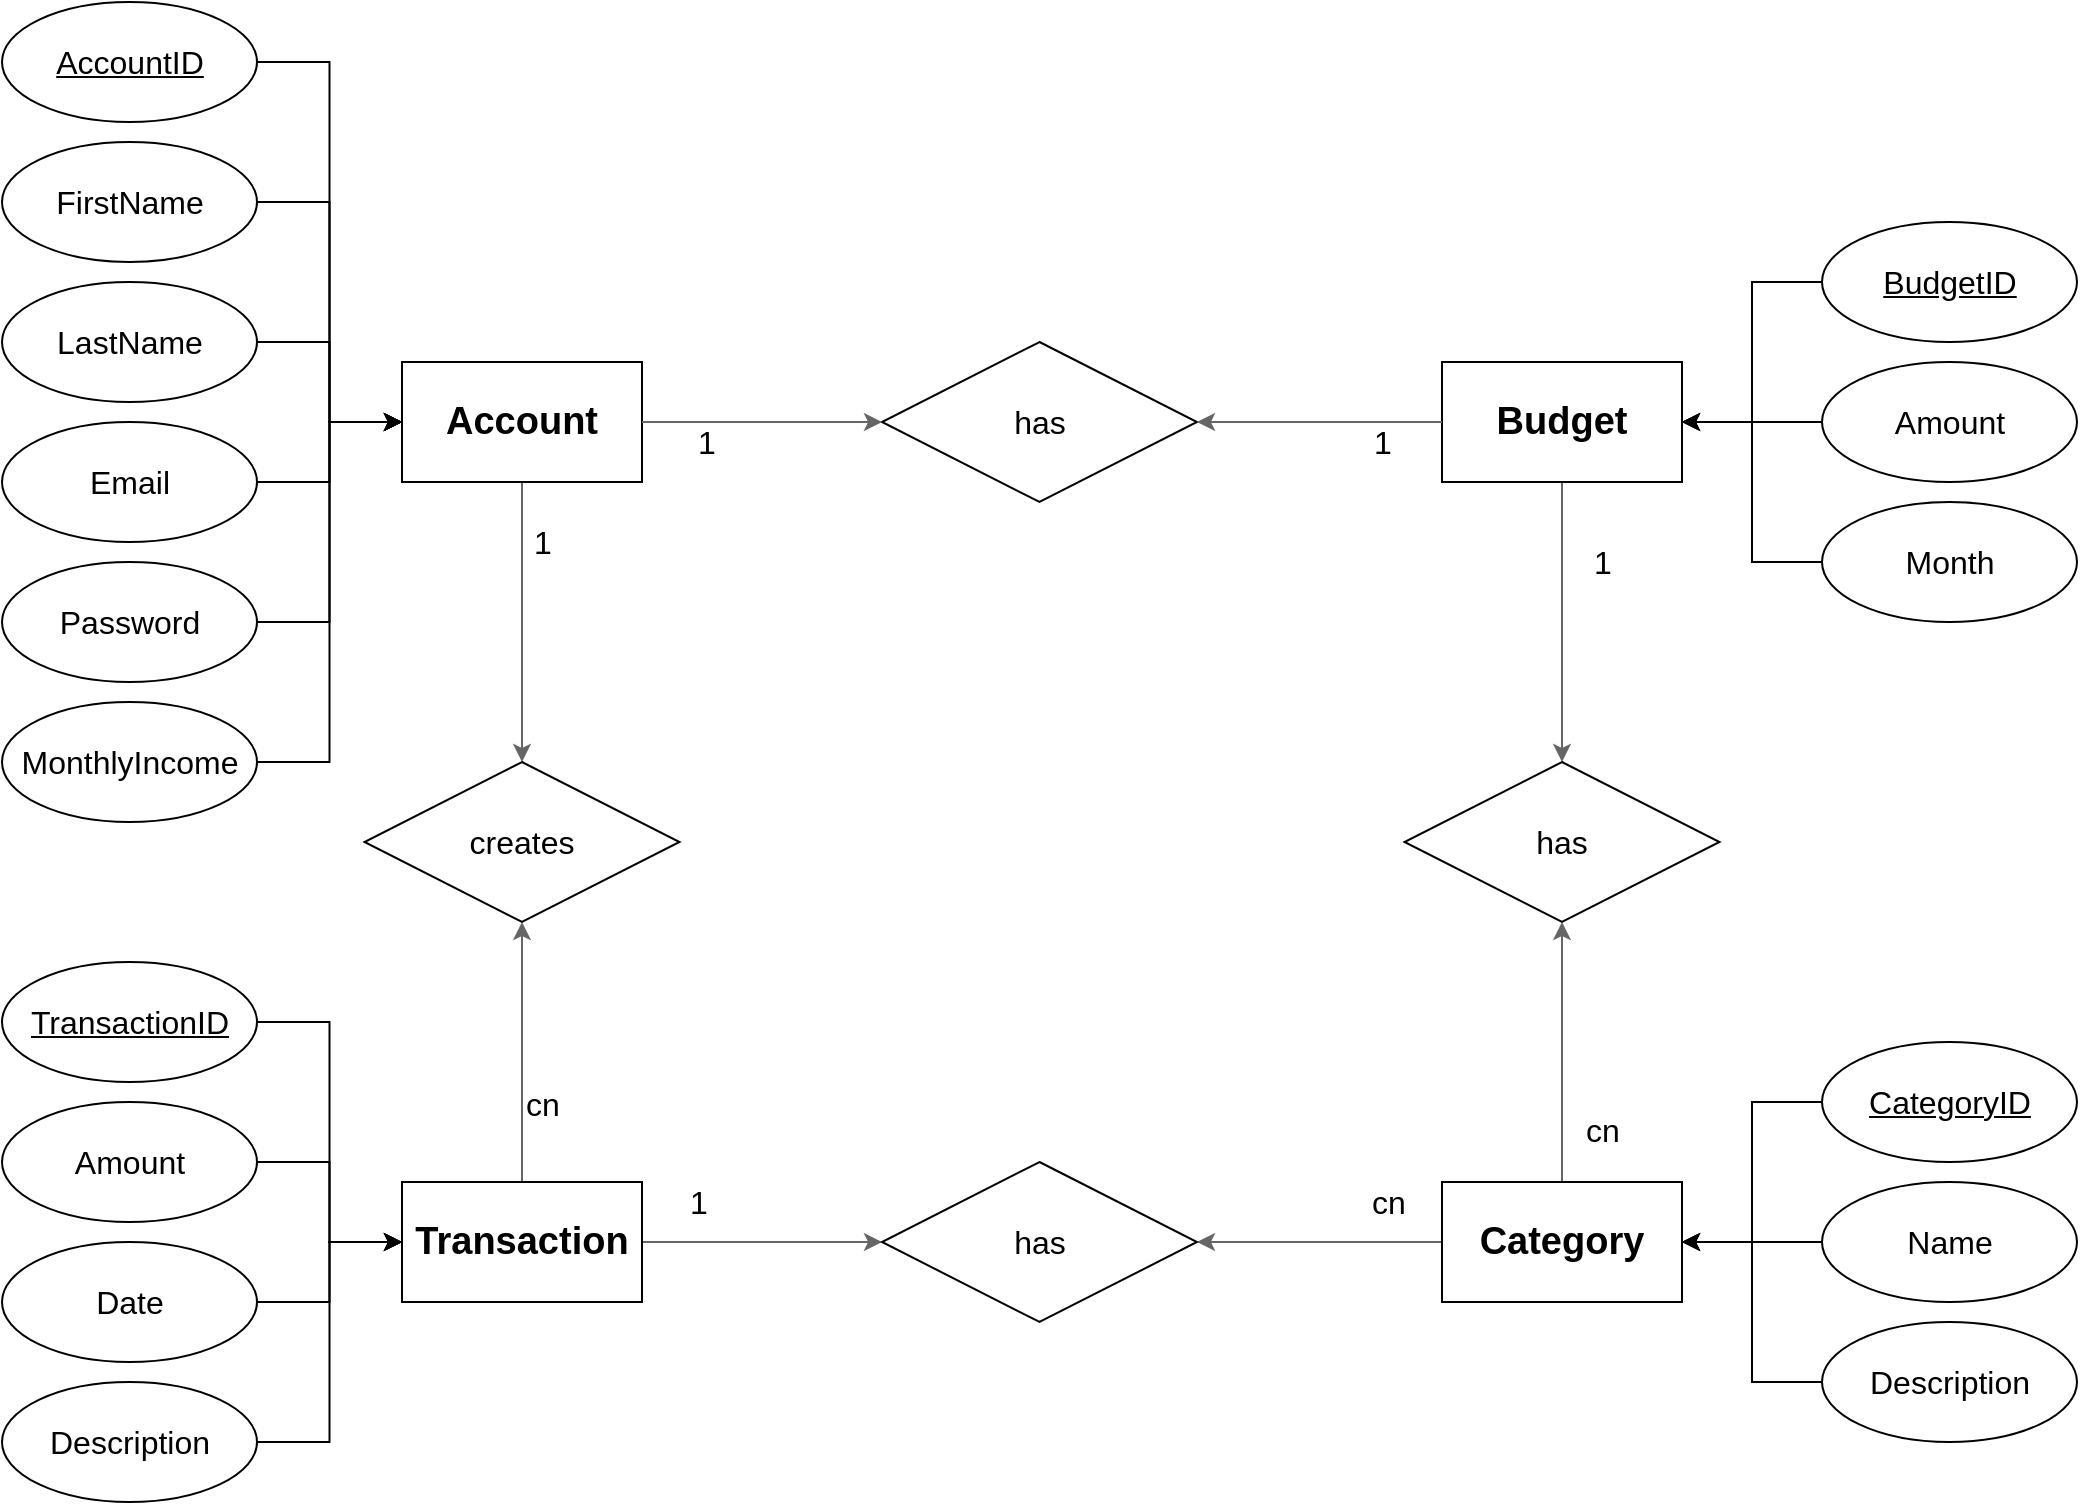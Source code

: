 <mxfile version="25.0.2">
  <diagram name="Seite-1" id="NlbT0a8REkliocfvdIxX">
    <mxGraphModel dx="2390" dy="1673" grid="1" gridSize="10" guides="1" tooltips="1" connect="1" arrows="1" fold="1" page="1" pageScale="1" pageWidth="1654" pageHeight="1169" math="0" shadow="0">
      <root>
        <mxCell id="0" />
        <mxCell id="1" parent="0" />
        <mxCell id="r1jKMYBdAPmr1-CdIE-D-44" style="rounded=0;orthogonalLoop=1;jettySize=auto;html=1;exitX=0.5;exitY=1;exitDx=0;exitDy=0;entryX=0.5;entryY=0;entryDx=0;entryDy=0;strokeColor=#666666;fillColor=#f5f5f5;gradientColor=#b3b3b3;" edge="1" parent="1" source="r1jKMYBdAPmr1-CdIE-D-1" target="r1jKMYBdAPmr1-CdIE-D-43">
          <mxGeometry relative="1" as="geometry" />
        </mxCell>
        <mxCell id="r1jKMYBdAPmr1-CdIE-D-46" value="1" style="edgeLabel;html=1;align=center;verticalAlign=middle;resizable=0;points=[];fontSize=16;" vertex="1" connectable="0" parent="r1jKMYBdAPmr1-CdIE-D-44">
          <mxGeometry x="-0.557" y="1" relative="1" as="geometry">
            <mxPoint x="9" y="-1" as="offset" />
          </mxGeometry>
        </mxCell>
        <mxCell id="r1jKMYBdAPmr1-CdIE-D-1" value="&lt;font style=&quot;font-size: 19px;&quot;&gt;&lt;b&gt;Account&lt;/b&gt;&lt;/font&gt;" style="rounded=0;whiteSpace=wrap;html=1;" vertex="1" parent="1">
          <mxGeometry x="508" y="390" width="120" height="60" as="geometry" />
        </mxCell>
        <mxCell id="r1jKMYBdAPmr1-CdIE-D-52" style="rounded=0;orthogonalLoop=1;jettySize=auto;html=1;exitX=0;exitY=0.5;exitDx=0;exitDy=0;entryX=1;entryY=0.5;entryDx=0;entryDy=0;strokeColor=#666666;fillColor=#f5f5f5;gradientColor=#b3b3b3;" edge="1" parent="1" source="r1jKMYBdAPmr1-CdIE-D-3" target="r1jKMYBdAPmr1-CdIE-D-51">
          <mxGeometry relative="1" as="geometry" />
        </mxCell>
        <mxCell id="r1jKMYBdAPmr1-CdIE-D-55" value="cn" style="edgeLabel;html=1;align=center;verticalAlign=middle;resizable=0;points=[];fontSize=16;" vertex="1" connectable="0" parent="r1jKMYBdAPmr1-CdIE-D-52">
          <mxGeometry x="-0.549" y="-3" relative="1" as="geometry">
            <mxPoint y="-17" as="offset" />
          </mxGeometry>
        </mxCell>
        <mxCell id="r1jKMYBdAPmr1-CdIE-D-65" style="rounded=0;orthogonalLoop=1;jettySize=auto;html=1;exitX=0.5;exitY=0;exitDx=0;exitDy=0;entryX=0.5;entryY=1;entryDx=0;entryDy=0;strokeColor=#666666;fillColor=#f5f5f5;gradientColor=#b3b3b3;" edge="1" parent="1" source="r1jKMYBdAPmr1-CdIE-D-3" target="r1jKMYBdAPmr1-CdIE-D-63">
          <mxGeometry relative="1" as="geometry" />
        </mxCell>
        <mxCell id="r1jKMYBdAPmr1-CdIE-D-67" value="cn" style="edgeLabel;html=1;align=center;verticalAlign=middle;resizable=0;points=[];fontSize=16;" vertex="1" connectable="0" parent="r1jKMYBdAPmr1-CdIE-D-65">
          <mxGeometry x="-0.598" relative="1" as="geometry">
            <mxPoint x="20" as="offset" />
          </mxGeometry>
        </mxCell>
        <mxCell id="r1jKMYBdAPmr1-CdIE-D-3" value="&lt;font style=&quot;font-size: 19px;&quot;&gt;&lt;b&gt;Category&lt;/b&gt;&lt;/font&gt;" style="rounded=0;whiteSpace=wrap;html=1;" vertex="1" parent="1">
          <mxGeometry x="1028" y="800" width="120" height="60" as="geometry" />
        </mxCell>
        <mxCell id="r1jKMYBdAPmr1-CdIE-D-45" style="rounded=0;orthogonalLoop=1;jettySize=auto;html=1;exitX=0.5;exitY=0;exitDx=0;exitDy=0;entryX=0.5;entryY=1;entryDx=0;entryDy=0;strokeColor=#666666;fillColor=#f5f5f5;gradientColor=#b3b3b3;" edge="1" parent="1" source="r1jKMYBdAPmr1-CdIE-D-4" target="r1jKMYBdAPmr1-CdIE-D-43">
          <mxGeometry relative="1" as="geometry" />
        </mxCell>
        <mxCell id="r1jKMYBdAPmr1-CdIE-D-47" value="cn" style="edgeLabel;html=1;align=center;verticalAlign=middle;resizable=0;points=[];fontSize=16;" vertex="1" connectable="0" parent="r1jKMYBdAPmr1-CdIE-D-45">
          <mxGeometry x="-0.701" y="-1" relative="1" as="geometry">
            <mxPoint x="9" y="-20" as="offset" />
          </mxGeometry>
        </mxCell>
        <mxCell id="r1jKMYBdAPmr1-CdIE-D-53" style="rounded=0;orthogonalLoop=1;jettySize=auto;html=1;exitX=1;exitY=0.5;exitDx=0;exitDy=0;entryX=0;entryY=0.5;entryDx=0;entryDy=0;strokeColor=#666666;fillColor=#f5f5f5;gradientColor=#b3b3b3;" edge="1" parent="1" source="r1jKMYBdAPmr1-CdIE-D-4" target="r1jKMYBdAPmr1-CdIE-D-51">
          <mxGeometry relative="1" as="geometry" />
        </mxCell>
        <mxCell id="r1jKMYBdAPmr1-CdIE-D-54" value="1" style="edgeLabel;html=1;align=center;verticalAlign=middle;resizable=0;points=[];fontSize=16;" vertex="1" connectable="0" parent="r1jKMYBdAPmr1-CdIE-D-53">
          <mxGeometry x="-0.541" y="4" relative="1" as="geometry">
            <mxPoint y="-16" as="offset" />
          </mxGeometry>
        </mxCell>
        <mxCell id="r1jKMYBdAPmr1-CdIE-D-4" value="&lt;font style=&quot;font-size: 19px;&quot;&gt;&lt;b&gt;Transaction&lt;/b&gt;&lt;/font&gt;" style="rounded=0;whiteSpace=wrap;html=1;" vertex="1" parent="1">
          <mxGeometry x="508" y="800" width="120" height="60" as="geometry" />
        </mxCell>
        <mxCell id="r1jKMYBdAPmr1-CdIE-D-64" style="rounded=0;orthogonalLoop=1;jettySize=auto;html=1;exitX=0.5;exitY=1;exitDx=0;exitDy=0;entryX=0.5;entryY=0;entryDx=0;entryDy=0;strokeColor=#666666;fillColor=#f5f5f5;gradientColor=#b3b3b3;" edge="1" parent="1" source="r1jKMYBdAPmr1-CdIE-D-5" target="r1jKMYBdAPmr1-CdIE-D-63">
          <mxGeometry relative="1" as="geometry" />
        </mxCell>
        <mxCell id="r1jKMYBdAPmr1-CdIE-D-66" value="1" style="edgeLabel;html=1;align=center;verticalAlign=middle;resizable=0;points=[];fontSize=16;" vertex="1" connectable="0" parent="r1jKMYBdAPmr1-CdIE-D-64">
          <mxGeometry x="-0.495" relative="1" as="geometry">
            <mxPoint x="20" y="4" as="offset" />
          </mxGeometry>
        </mxCell>
        <mxCell id="r1jKMYBdAPmr1-CdIE-D-5" value="&lt;font style=&quot;font-size: 19px;&quot;&gt;&lt;b&gt;Budget&lt;/b&gt;&lt;/font&gt;" style="rounded=0;whiteSpace=wrap;html=1;" vertex="1" parent="1">
          <mxGeometry x="1028" y="390" width="120" height="60" as="geometry" />
        </mxCell>
        <mxCell id="r1jKMYBdAPmr1-CdIE-D-13" style="edgeStyle=orthogonalEdgeStyle;rounded=0;orthogonalLoop=1;jettySize=auto;html=1;exitX=1;exitY=0.5;exitDx=0;exitDy=0;entryX=0;entryY=0.5;entryDx=0;entryDy=0;" edge="1" parent="1" source="r1jKMYBdAPmr1-CdIE-D-6" target="r1jKMYBdAPmr1-CdIE-D-1">
          <mxGeometry relative="1" as="geometry" />
        </mxCell>
        <mxCell id="r1jKMYBdAPmr1-CdIE-D-6" value="&lt;u&gt;AccountID&lt;/u&gt;" style="ellipse;whiteSpace=wrap;html=1;fontSize=16;" vertex="1" parent="1">
          <mxGeometry x="308" y="210" width="127.5" height="60" as="geometry" />
        </mxCell>
        <mxCell id="r1jKMYBdAPmr1-CdIE-D-38" style="edgeStyle=orthogonalEdgeStyle;rounded=0;orthogonalLoop=1;jettySize=auto;html=1;exitX=1;exitY=0.5;exitDx=0;exitDy=0;entryX=0;entryY=0.5;entryDx=0;entryDy=0;" edge="1" parent="1" source="r1jKMYBdAPmr1-CdIE-D-7" target="r1jKMYBdAPmr1-CdIE-D-4">
          <mxGeometry relative="1" as="geometry" />
        </mxCell>
        <mxCell id="r1jKMYBdAPmr1-CdIE-D-7" value="&lt;u&gt;TransactionID&lt;/u&gt;" style="ellipse;whiteSpace=wrap;html=1;fontSize=16;" vertex="1" parent="1">
          <mxGeometry x="308" y="690" width="127.5" height="60" as="geometry" />
        </mxCell>
        <mxCell id="r1jKMYBdAPmr1-CdIE-D-14" style="edgeStyle=orthogonalEdgeStyle;rounded=0;orthogonalLoop=1;jettySize=auto;html=1;exitX=1;exitY=0.5;exitDx=0;exitDy=0;entryX=0;entryY=0.5;entryDx=0;entryDy=0;" edge="1" parent="1" source="r1jKMYBdAPmr1-CdIE-D-8" target="r1jKMYBdAPmr1-CdIE-D-1">
          <mxGeometry relative="1" as="geometry" />
        </mxCell>
        <mxCell id="r1jKMYBdAPmr1-CdIE-D-8" value="FirstName" style="ellipse;whiteSpace=wrap;html=1;fontSize=16;" vertex="1" parent="1">
          <mxGeometry x="308" y="280" width="127.5" height="60" as="geometry" />
        </mxCell>
        <mxCell id="r1jKMYBdAPmr1-CdIE-D-16" style="edgeStyle=orthogonalEdgeStyle;rounded=0;orthogonalLoop=1;jettySize=auto;html=1;exitX=1;exitY=0.5;exitDx=0;exitDy=0;entryX=0;entryY=0.5;entryDx=0;entryDy=0;" edge="1" parent="1" source="r1jKMYBdAPmr1-CdIE-D-9" target="r1jKMYBdAPmr1-CdIE-D-1">
          <mxGeometry relative="1" as="geometry" />
        </mxCell>
        <mxCell id="r1jKMYBdAPmr1-CdIE-D-9" value="LastName" style="ellipse;whiteSpace=wrap;html=1;fontSize=16;" vertex="1" parent="1">
          <mxGeometry x="308" y="350" width="127.5" height="60" as="geometry" />
        </mxCell>
        <mxCell id="r1jKMYBdAPmr1-CdIE-D-17" style="edgeStyle=orthogonalEdgeStyle;rounded=0;orthogonalLoop=1;jettySize=auto;html=1;exitX=1;exitY=0.5;exitDx=0;exitDy=0;entryX=0;entryY=0.5;entryDx=0;entryDy=0;" edge="1" parent="1" source="r1jKMYBdAPmr1-CdIE-D-10" target="r1jKMYBdAPmr1-CdIE-D-1">
          <mxGeometry relative="1" as="geometry" />
        </mxCell>
        <mxCell id="r1jKMYBdAPmr1-CdIE-D-10" value="Email" style="ellipse;whiteSpace=wrap;html=1;fontSize=16;" vertex="1" parent="1">
          <mxGeometry x="308" y="420" width="127.5" height="60" as="geometry" />
        </mxCell>
        <mxCell id="r1jKMYBdAPmr1-CdIE-D-18" style="edgeStyle=orthogonalEdgeStyle;rounded=0;orthogonalLoop=1;jettySize=auto;html=1;exitX=1;exitY=0.5;exitDx=0;exitDy=0;entryX=0;entryY=0.5;entryDx=0;entryDy=0;" edge="1" parent="1" source="r1jKMYBdAPmr1-CdIE-D-11" target="r1jKMYBdAPmr1-CdIE-D-1">
          <mxGeometry relative="1" as="geometry" />
        </mxCell>
        <mxCell id="r1jKMYBdAPmr1-CdIE-D-11" value="Password" style="ellipse;whiteSpace=wrap;html=1;fontSize=16;" vertex="1" parent="1">
          <mxGeometry x="308" y="490" width="127.5" height="60" as="geometry" />
        </mxCell>
        <mxCell id="r1jKMYBdAPmr1-CdIE-D-19" style="edgeStyle=orthogonalEdgeStyle;rounded=0;orthogonalLoop=1;jettySize=auto;html=1;exitX=1;exitY=0.5;exitDx=0;exitDy=0;entryX=0;entryY=0.5;entryDx=0;entryDy=0;" edge="1" parent="1" source="r1jKMYBdAPmr1-CdIE-D-12" target="r1jKMYBdAPmr1-CdIE-D-1">
          <mxGeometry relative="1" as="geometry" />
        </mxCell>
        <mxCell id="r1jKMYBdAPmr1-CdIE-D-12" value="MonthlyIncome" style="ellipse;whiteSpace=wrap;html=1;fontSize=16;" vertex="1" parent="1">
          <mxGeometry x="308" y="560" width="127.5" height="60" as="geometry" />
        </mxCell>
        <mxCell id="r1jKMYBdAPmr1-CdIE-D-39" style="edgeStyle=orthogonalEdgeStyle;rounded=0;orthogonalLoop=1;jettySize=auto;html=1;exitX=1;exitY=0.5;exitDx=0;exitDy=0;entryX=0;entryY=0.5;entryDx=0;entryDy=0;" edge="1" parent="1" source="r1jKMYBdAPmr1-CdIE-D-22" target="r1jKMYBdAPmr1-CdIE-D-4">
          <mxGeometry relative="1" as="geometry" />
        </mxCell>
        <mxCell id="r1jKMYBdAPmr1-CdIE-D-22" value="Amount" style="ellipse;whiteSpace=wrap;html=1;fontSize=16;" vertex="1" parent="1">
          <mxGeometry x="308" y="760" width="127.5" height="60" as="geometry" />
        </mxCell>
        <mxCell id="r1jKMYBdAPmr1-CdIE-D-41" style="edgeStyle=orthogonalEdgeStyle;rounded=0;orthogonalLoop=1;jettySize=auto;html=1;exitX=1;exitY=0.5;exitDx=0;exitDy=0;entryX=0;entryY=0.5;entryDx=0;entryDy=0;" edge="1" parent="1" source="r1jKMYBdAPmr1-CdIE-D-23" target="r1jKMYBdAPmr1-CdIE-D-4">
          <mxGeometry relative="1" as="geometry" />
        </mxCell>
        <mxCell id="r1jKMYBdAPmr1-CdIE-D-23" value="Date" style="ellipse;whiteSpace=wrap;html=1;fontSize=16;" vertex="1" parent="1">
          <mxGeometry x="308" y="830" width="127.5" height="60" as="geometry" />
        </mxCell>
        <mxCell id="r1jKMYBdAPmr1-CdIE-D-42" style="edgeStyle=orthogonalEdgeStyle;rounded=0;orthogonalLoop=1;jettySize=auto;html=1;exitX=1;exitY=0.5;exitDx=0;exitDy=0;entryX=0;entryY=0.5;entryDx=0;entryDy=0;" edge="1" parent="1" source="r1jKMYBdAPmr1-CdIE-D-24" target="r1jKMYBdAPmr1-CdIE-D-4">
          <mxGeometry relative="1" as="geometry" />
        </mxCell>
        <mxCell id="r1jKMYBdAPmr1-CdIE-D-24" value="Description" style="ellipse;whiteSpace=wrap;html=1;fontSize=16;" vertex="1" parent="1">
          <mxGeometry x="308" y="900" width="127.5" height="60" as="geometry" />
        </mxCell>
        <mxCell id="r1jKMYBdAPmr1-CdIE-D-48" style="edgeStyle=orthogonalEdgeStyle;rounded=0;orthogonalLoop=1;jettySize=auto;html=1;exitX=0;exitY=0.5;exitDx=0;exitDy=0;entryX=1;entryY=0.5;entryDx=0;entryDy=0;" edge="1" parent="1" source="r1jKMYBdAPmr1-CdIE-D-25" target="r1jKMYBdAPmr1-CdIE-D-3">
          <mxGeometry relative="1" as="geometry" />
        </mxCell>
        <mxCell id="r1jKMYBdAPmr1-CdIE-D-25" value="&lt;u&gt;CategoryID&lt;/u&gt;" style="ellipse;whiteSpace=wrap;html=1;fontSize=16;" vertex="1" parent="1">
          <mxGeometry x="1218" y="730" width="127.5" height="60" as="geometry" />
        </mxCell>
        <mxCell id="r1jKMYBdAPmr1-CdIE-D-49" style="edgeStyle=orthogonalEdgeStyle;rounded=0;orthogonalLoop=1;jettySize=auto;html=1;exitX=0;exitY=0.5;exitDx=0;exitDy=0;entryX=1;entryY=0.5;entryDx=0;entryDy=0;" edge="1" parent="1" source="r1jKMYBdAPmr1-CdIE-D-26" target="r1jKMYBdAPmr1-CdIE-D-3">
          <mxGeometry relative="1" as="geometry" />
        </mxCell>
        <mxCell id="r1jKMYBdAPmr1-CdIE-D-26" value="Name" style="ellipse;whiteSpace=wrap;html=1;fontSize=16;" vertex="1" parent="1">
          <mxGeometry x="1218" y="800" width="127.5" height="60" as="geometry" />
        </mxCell>
        <mxCell id="r1jKMYBdAPmr1-CdIE-D-50" style="edgeStyle=orthogonalEdgeStyle;rounded=0;orthogonalLoop=1;jettySize=auto;html=1;exitX=0;exitY=0.5;exitDx=0;exitDy=0;entryX=1;entryY=0.5;entryDx=0;entryDy=0;" edge="1" parent="1" source="r1jKMYBdAPmr1-CdIE-D-28" target="r1jKMYBdAPmr1-CdIE-D-3">
          <mxGeometry relative="1" as="geometry" />
        </mxCell>
        <mxCell id="r1jKMYBdAPmr1-CdIE-D-28" value="Description" style="ellipse;whiteSpace=wrap;html=1;fontSize=16;" vertex="1" parent="1">
          <mxGeometry x="1218" y="870" width="127.5" height="60" as="geometry" />
        </mxCell>
        <mxCell id="r1jKMYBdAPmr1-CdIE-D-62" style="edgeStyle=orthogonalEdgeStyle;rounded=0;orthogonalLoop=1;jettySize=auto;html=1;exitX=0;exitY=0.5;exitDx=0;exitDy=0;entryX=1;entryY=0.5;entryDx=0;entryDy=0;" edge="1" parent="1" source="r1jKMYBdAPmr1-CdIE-D-33" target="r1jKMYBdAPmr1-CdIE-D-5">
          <mxGeometry relative="1" as="geometry" />
        </mxCell>
        <mxCell id="r1jKMYBdAPmr1-CdIE-D-33" value="&lt;u&gt;BudgetID&lt;/u&gt;" style="ellipse;whiteSpace=wrap;html=1;fontSize=16;" vertex="1" parent="1">
          <mxGeometry x="1218" y="320" width="127.5" height="60" as="geometry" />
        </mxCell>
        <mxCell id="r1jKMYBdAPmr1-CdIE-D-61" style="edgeStyle=orthogonalEdgeStyle;rounded=0;orthogonalLoop=1;jettySize=auto;html=1;exitX=0;exitY=0.5;exitDx=0;exitDy=0;entryX=1;entryY=0.5;entryDx=0;entryDy=0;" edge="1" parent="1" source="r1jKMYBdAPmr1-CdIE-D-35" target="r1jKMYBdAPmr1-CdIE-D-5">
          <mxGeometry relative="1" as="geometry" />
        </mxCell>
        <mxCell id="r1jKMYBdAPmr1-CdIE-D-35" value="Amount" style="ellipse;whiteSpace=wrap;html=1;fontSize=16;" vertex="1" parent="1">
          <mxGeometry x="1218" y="390" width="127.5" height="60" as="geometry" />
        </mxCell>
        <mxCell id="r1jKMYBdAPmr1-CdIE-D-60" style="edgeStyle=orthogonalEdgeStyle;rounded=0;orthogonalLoop=1;jettySize=auto;html=1;exitX=0;exitY=0.5;exitDx=0;exitDy=0;entryX=1;entryY=0.5;entryDx=0;entryDy=0;" edge="1" parent="1" source="r1jKMYBdAPmr1-CdIE-D-37" target="r1jKMYBdAPmr1-CdIE-D-5">
          <mxGeometry relative="1" as="geometry" />
        </mxCell>
        <mxCell id="r1jKMYBdAPmr1-CdIE-D-37" value="Month" style="ellipse;whiteSpace=wrap;html=1;fontSize=16;" vertex="1" parent="1">
          <mxGeometry x="1218" y="460" width="127.5" height="60" as="geometry" />
        </mxCell>
        <mxCell id="r1jKMYBdAPmr1-CdIE-D-43" value="&lt;font style=&quot;font-size: 16px;&quot;&gt;creates&lt;/font&gt;" style="rhombus;whiteSpace=wrap;html=1;" vertex="1" parent="1">
          <mxGeometry x="489.25" y="590" width="157.5" height="80" as="geometry" />
        </mxCell>
        <mxCell id="r1jKMYBdAPmr1-CdIE-D-51" value="&lt;font style=&quot;font-size: 16px;&quot;&gt;has&lt;/font&gt;" style="rhombus;whiteSpace=wrap;html=1;" vertex="1" parent="1">
          <mxGeometry x="748" y="790" width="157.5" height="80" as="geometry" />
        </mxCell>
        <mxCell id="r1jKMYBdAPmr1-CdIE-D-63" value="&lt;font style=&quot;font-size: 16px;&quot;&gt;has&lt;/font&gt;" style="rhombus;whiteSpace=wrap;html=1;" vertex="1" parent="1">
          <mxGeometry x="1009.25" y="590" width="157.5" height="80" as="geometry" />
        </mxCell>
        <mxCell id="r1jKMYBdAPmr1-CdIE-D-68" value="&lt;font style=&quot;font-size: 16px;&quot;&gt;has&lt;/font&gt;" style="rhombus;whiteSpace=wrap;html=1;" vertex="1" parent="1">
          <mxGeometry x="748" y="380" width="157.5" height="80" as="geometry" />
        </mxCell>
        <mxCell id="r1jKMYBdAPmr1-CdIE-D-69" style="rounded=0;orthogonalLoop=1;jettySize=auto;html=1;exitX=0;exitY=0.5;exitDx=0;exitDy=0;entryX=1;entryY=0.5;entryDx=0;entryDy=0;strokeColor=#666666;fillColor=#f5f5f5;gradientColor=#b3b3b3;" edge="1" parent="1" source="r1jKMYBdAPmr1-CdIE-D-5" target="r1jKMYBdAPmr1-CdIE-D-68">
          <mxGeometry relative="1" as="geometry">
            <mxPoint x="978" y="455" as="sourcePoint" />
            <mxPoint x="978" y="595" as="targetPoint" />
          </mxGeometry>
        </mxCell>
        <mxCell id="r1jKMYBdAPmr1-CdIE-D-70" value="1" style="edgeLabel;html=1;align=center;verticalAlign=middle;resizable=0;points=[];fontSize=16;" vertex="1" connectable="0" parent="r1jKMYBdAPmr1-CdIE-D-69">
          <mxGeometry x="-0.495" relative="1" as="geometry">
            <mxPoint x="1" y="10" as="offset" />
          </mxGeometry>
        </mxCell>
        <mxCell id="r1jKMYBdAPmr1-CdIE-D-71" style="rounded=0;orthogonalLoop=1;jettySize=auto;html=1;exitX=1;exitY=0.5;exitDx=0;exitDy=0;entryX=0;entryY=0.5;entryDx=0;entryDy=0;strokeColor=#666666;fillColor=#f5f5f5;gradientColor=#b3b3b3;" edge="1" parent="1" source="r1jKMYBdAPmr1-CdIE-D-1" target="r1jKMYBdAPmr1-CdIE-D-68">
          <mxGeometry relative="1" as="geometry">
            <mxPoint x="840" y="500" as="sourcePoint" />
            <mxPoint x="718" y="500" as="targetPoint" />
          </mxGeometry>
        </mxCell>
        <mxCell id="r1jKMYBdAPmr1-CdIE-D-72" value="1" style="edgeLabel;html=1;align=center;verticalAlign=middle;resizable=0;points=[];fontSize=16;" vertex="1" connectable="0" parent="r1jKMYBdAPmr1-CdIE-D-71">
          <mxGeometry x="-0.495" relative="1" as="geometry">
            <mxPoint x="1" y="10" as="offset" />
          </mxGeometry>
        </mxCell>
      </root>
    </mxGraphModel>
  </diagram>
</mxfile>
